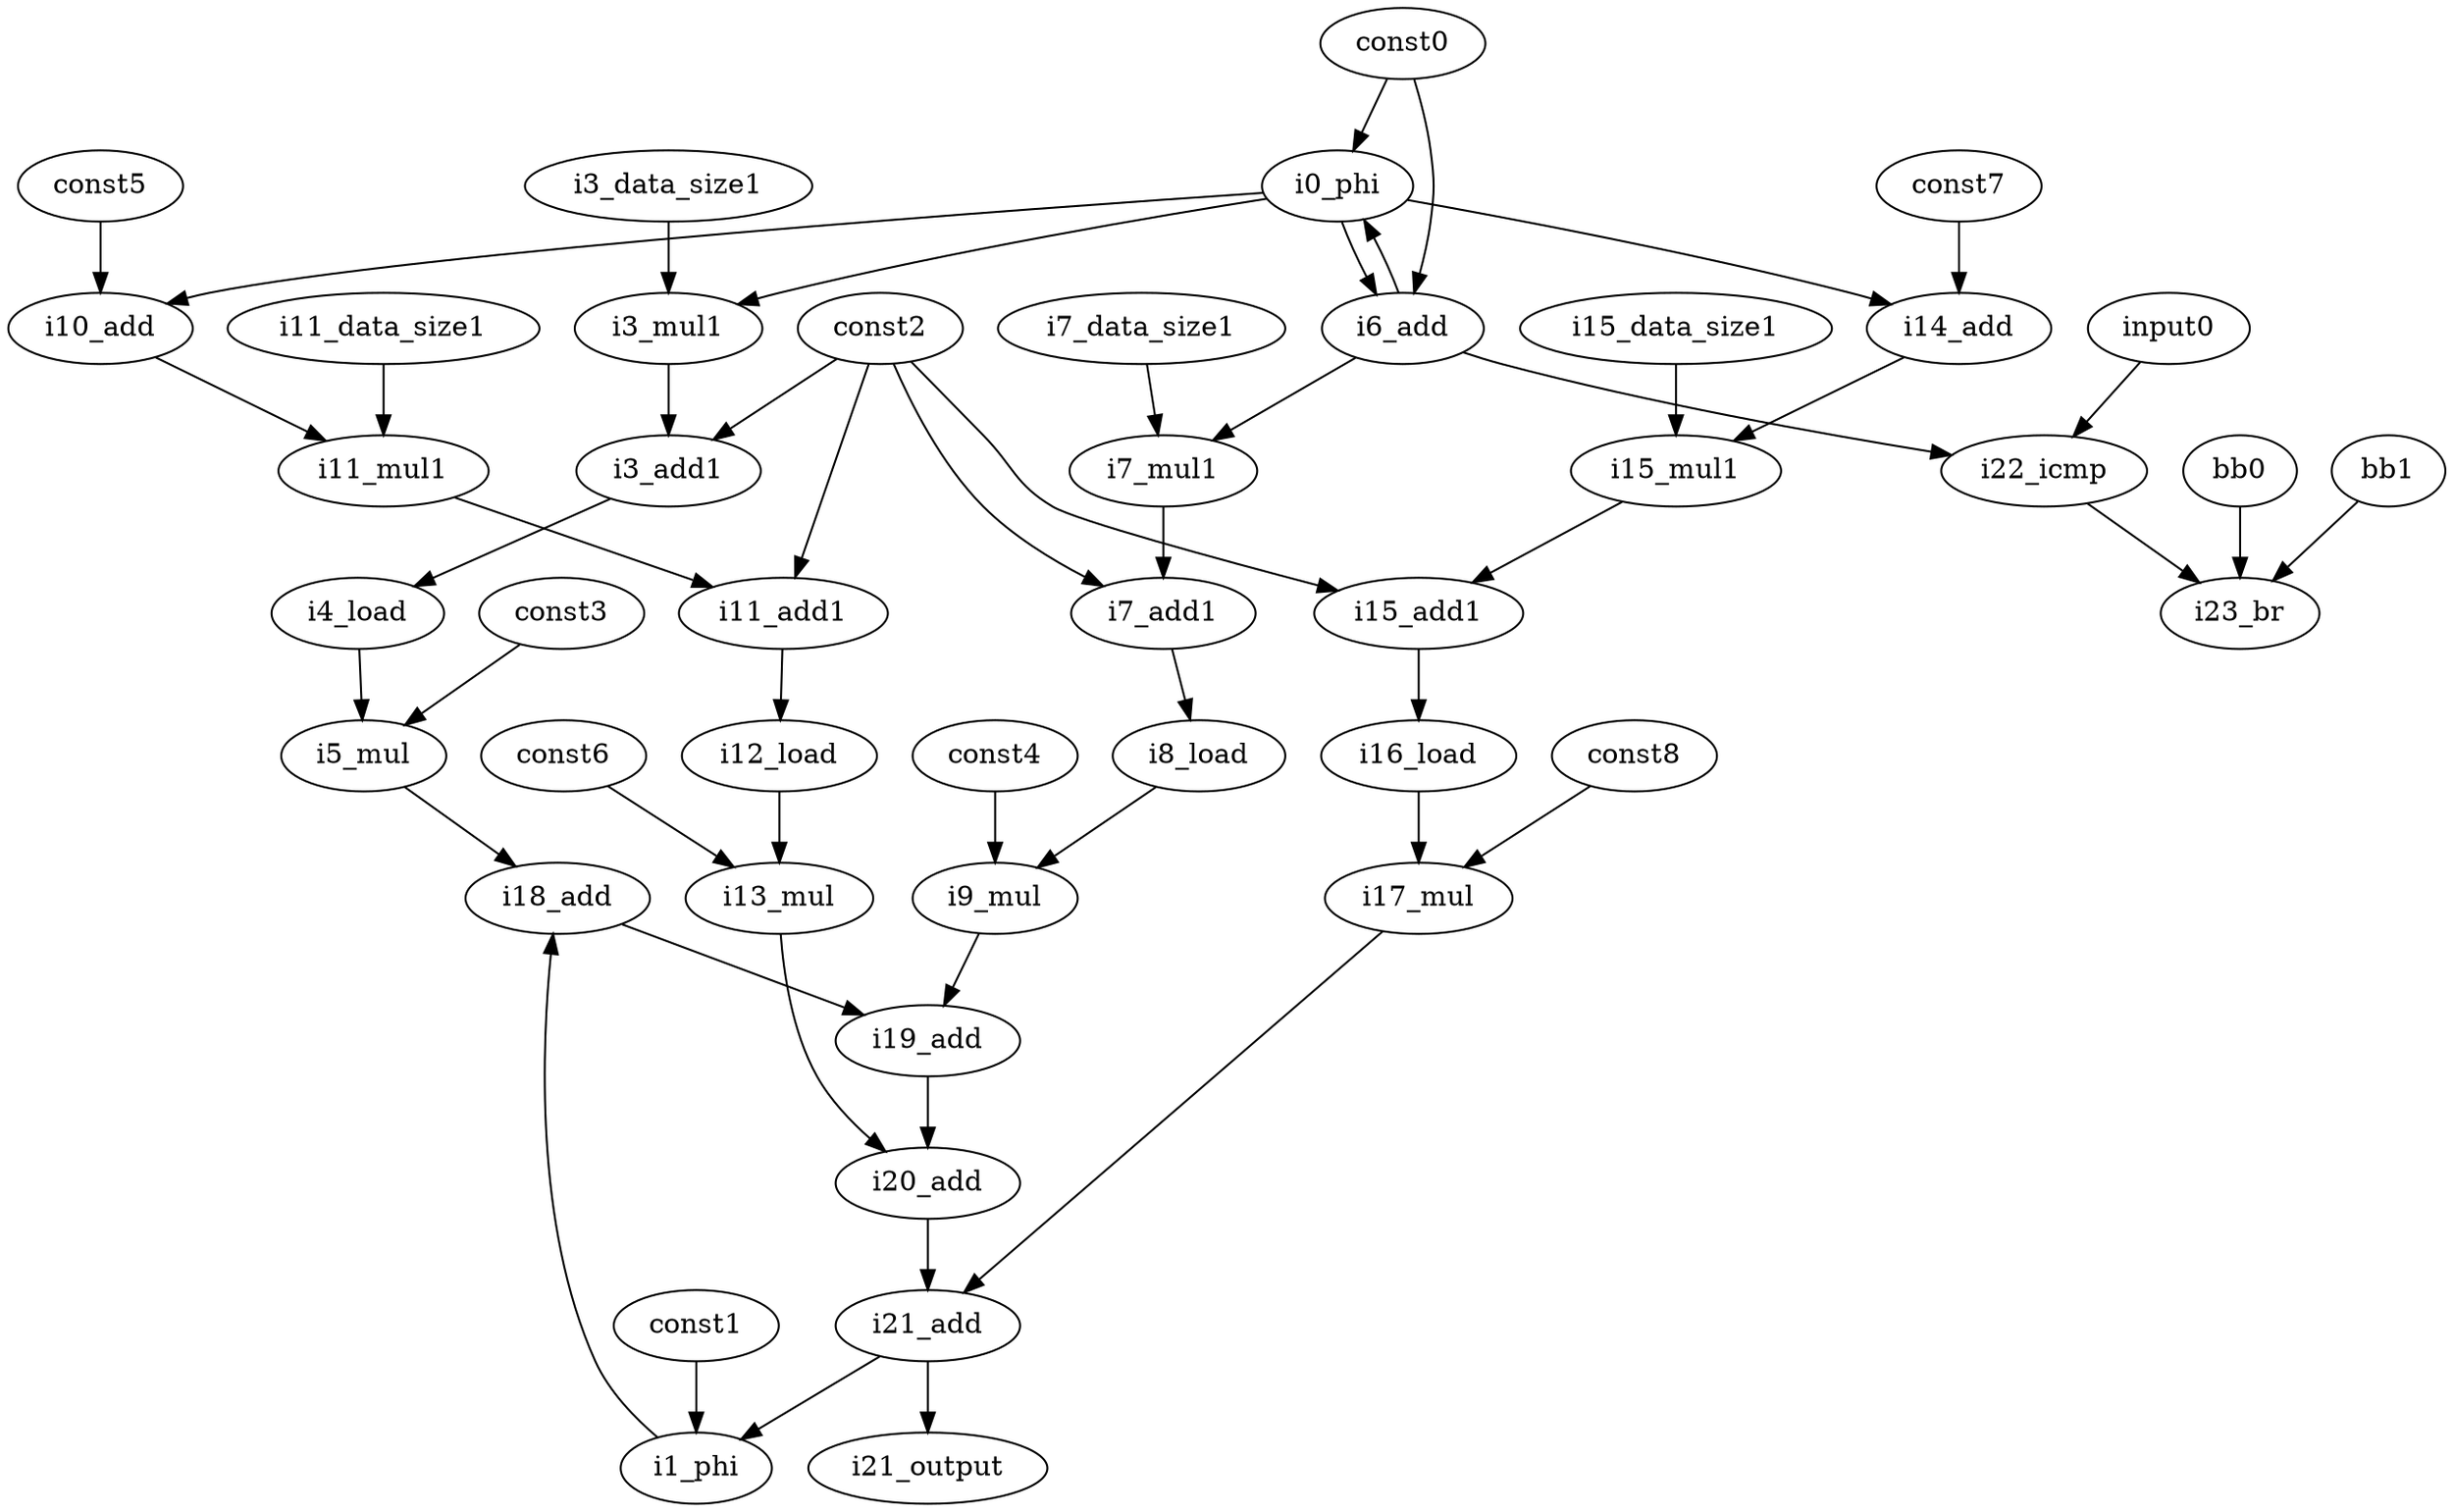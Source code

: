 digraph G {
    const0 [opcode=const, constVal="1"];
    i0_phi [opcode=phi];
    const1 [opcode=const, constVal="0"];
    i1_phi [opcode=phi];
    const2 [opcode=const, constVal="2560"];
    i3_data_size1 [opcode=const, constVal="4"];
    i3_mul1 [opcode=mul];
    i3_add1 [opcode=add];
    i4_load [opcode=load];
    const3 [opcode=const, constVal="10"];
    i5_mul [opcode=mul];
    i6_add [opcode=add];
    i7_data_size1 [opcode=const, constVal="4"];
    i7_mul1 [opcode=mul];
    i7_add1 [opcode=add];
    i8_load [opcode=load];
    const4 [opcode=const, constVal="20"];
    i9_mul [opcode=mul];
    const5 [opcode=const, constVal="2"];
    i10_add [opcode=add];
    i11_data_size1 [opcode=const, constVal="4"];
    i11_mul1 [opcode=mul];
    i11_add1 [opcode=add];
    i12_load [opcode=load];
    const6 [opcode=const, constVal="39"];
    i13_mul [opcode=mul];
    const7 [opcode=const, constVal="3"];
    i14_add [opcode=add];
    i15_data_size1 [opcode=const, constVal="4"];
    i15_mul1 [opcode=mul];
    i15_add1 [opcode=add];
    i16_load [opcode=load];
    const8 [opcode=const, constVal="15"];
    i17_mul [opcode=mul];
    i18_add [opcode=add];
    i19_add [opcode=add];
    i20_add [opcode=add];
    i21_add [opcode=add];
    input0 [opcode=input];
    i22_icmp [opcode=icmp];
    bb0 [opcode=input];
    bb1 [opcode=input];
    i23_br [opcode=br];
    i21_output [opcode=output];
    const0 -> i0_phi [operand=LHS];
    const0 -> i6_add [operand=any2input];
    i0_phi -> i3_mul1 [operand=any2input];
    i0_phi -> i6_add [operand=any2input];
    i0_phi -> i10_add [operand=any2input];
    i0_phi -> i14_add [operand=any2input];
    const1 -> i1_phi [operand=LHS];
    i1_phi -> i18_add [operand=any2input];
    const2 -> i3_add1 [operand=any2input];
    const2 -> i7_add1 [operand=any2input];
    const2 -> i11_add1 [operand=any2input];
    const2 -> i15_add1 [operand=any2input];
    i3_data_size1 -> i3_mul1 [operand=any2input];
    i3_mul1 -> i3_add1 [operand=any2input];
    i3_add1 -> i4_load [operand=addr];
    i4_load -> i5_mul [operand=any2input];
    const3 -> i5_mul [operand=any2input];
    i5_mul -> i18_add [operand=any2input];
    i6_add -> i0_phi [operand=RHS];
    i6_add -> i7_mul1 [operand=any2input];
    i6_add -> i22_icmp [operand=LHS];
    i7_data_size1 -> i7_mul1 [operand=any2input];
    i7_mul1 -> i7_add1 [operand=any2input];
    i7_add1 -> i8_load [operand=addr];
    i8_load -> i9_mul [operand=any2input];
    const4 -> i9_mul [operand=any2input];
    i9_mul -> i19_add [operand=any2input];
    const5 -> i10_add [operand=any2input];
    i10_add -> i11_mul1 [operand=any2input];
    i11_data_size1 -> i11_mul1 [operand=any2input];
    i11_mul1 -> i11_add1 [operand=any2input];
    i11_add1 -> i12_load [operand=addr];
    i12_load -> i13_mul [operand=any2input];
    const6 -> i13_mul [operand=any2input];
    i13_mul -> i20_add [operand=any2input];
    const7 -> i14_add [operand=any2input];
    i14_add -> i15_mul1 [operand=any2input];
    i15_data_size1 -> i15_mul1 [operand=any2input];
    i15_mul1 -> i15_add1 [operand=any2input];
    i15_add1 -> i16_load [operand=addr];
    i16_load -> i17_mul [operand=any2input];
    const8 -> i17_mul [operand=any2input];
    i17_mul -> i21_add [operand=any2input];
    i18_add -> i19_add [operand=any2input];
    i19_add -> i20_add [operand=any2input];
    i20_add -> i21_add [operand=any2input];
    i21_add -> i1_phi [operand=RHS];
    i21_add -> i21_output;
    input0 -> i22_icmp [operand=RHS];
    i22_icmp -> i23_br [operand=branch_cond];
    bb0 -> i23_br [operand=branch_true];
    bb1 -> i23_br [operand=branch_false];
}
